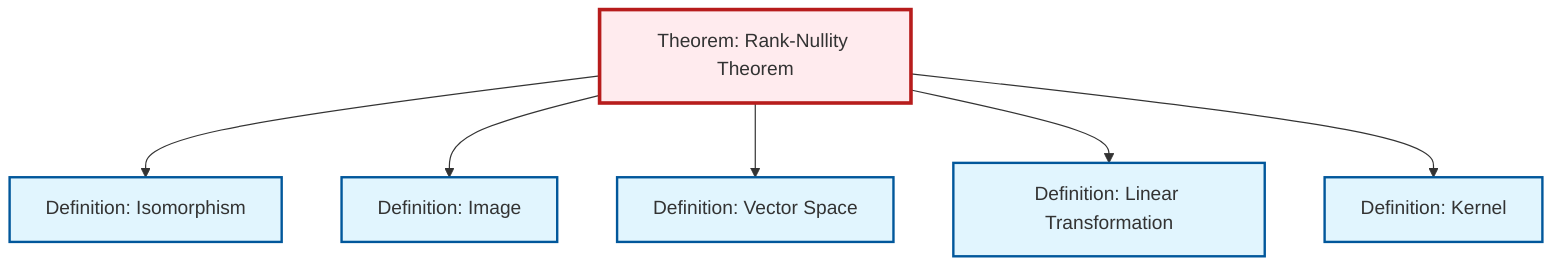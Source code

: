 graph TD
    classDef definition fill:#e1f5fe,stroke:#01579b,stroke-width:2px
    classDef theorem fill:#f3e5f5,stroke:#4a148c,stroke-width:2px
    classDef axiom fill:#fff3e0,stroke:#e65100,stroke-width:2px
    classDef example fill:#e8f5e9,stroke:#1b5e20,stroke-width:2px
    classDef current fill:#ffebee,stroke:#b71c1c,stroke-width:3px
    def-kernel["Definition: Kernel"]:::definition
    def-image["Definition: Image"]:::definition
    def-linear-transformation["Definition: Linear Transformation"]:::definition
    def-vector-space["Definition: Vector Space"]:::definition
    def-isomorphism["Definition: Isomorphism"]:::definition
    thm-rank-nullity["Theorem: Rank-Nullity Theorem"]:::theorem
    thm-rank-nullity --> def-isomorphism
    thm-rank-nullity --> def-image
    thm-rank-nullity --> def-vector-space
    thm-rank-nullity --> def-linear-transformation
    thm-rank-nullity --> def-kernel
    class thm-rank-nullity current